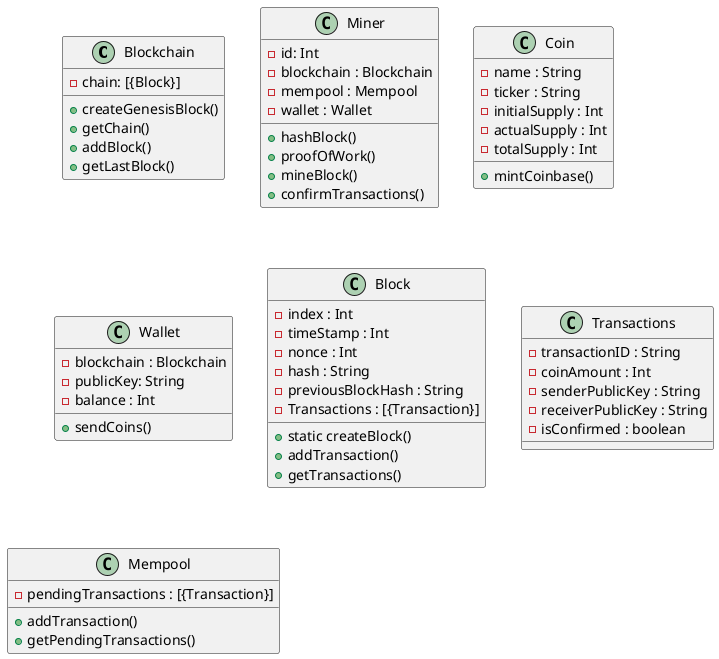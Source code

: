 @startuml blockchainV1 

class Blockchain {
  - chain: [{Block}]
  + createGenesisBlock()
  + getChain()
  + addBlock()
  + getLastBlock()
}

class Miner {
  - id: Int
  - blockchain : Blockchain
  - mempool : Mempool
  - wallet : Wallet
  + hashBlock()
  + proofOfWork()
  + mineBlock()
  + confirmTransactions()
}

class Coin{
  - name : String
  - ticker : String
  - initialSupply : Int
  - actualSupply : Int
  - totalSupply : Int
  + mintCoinbase() 
}

class Wallet  {
  - blockchain : Blockchain
  - publicKey: String
  - balance : Int
  + sendCoins()
}

class Block{
  - index : Int
  - timeStamp : Int
  - nonce : Int
  - hash : String
  - previousBlockHash : String
  - Transactions : [{Transaction}]
  + static createBlock()
  + addTransaction()
  + getTransactions()
}

class Transactions {
  - transactionID : String
  - coinAmount : Int
  - senderPublicKey : String
  - receiverPublicKey : String
  - isConfirmed : boolean
}

class Mempool{
  - pendingTransactions : [{Transaction}]
  + addTransaction()
  + getPendingTransactions()
}

@enduml